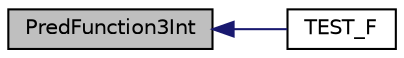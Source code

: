 digraph "PredFunction3Int"
{
  edge [fontname="Helvetica",fontsize="10",labelfontname="Helvetica",labelfontsize="10"];
  node [fontname="Helvetica",fontsize="10",shape=record];
  rankdir="LR";
  Node74 [label="PredFunction3Int",height=0.2,width=0.4,color="black", fillcolor="grey75", style="filled", fontcolor="black"];
  Node74 -> Node75 [dir="back",color="midnightblue",fontsize="10",style="solid",fontname="Helvetica"];
  Node75 [label="TEST_F",height=0.2,width=0.4,color="black", fillcolor="white", style="filled",URL="$da/d85/gtest__pred__impl__unittest_8cc.html#a6f0143d40175fd8e84aba9b52e16f3fc"];
}
